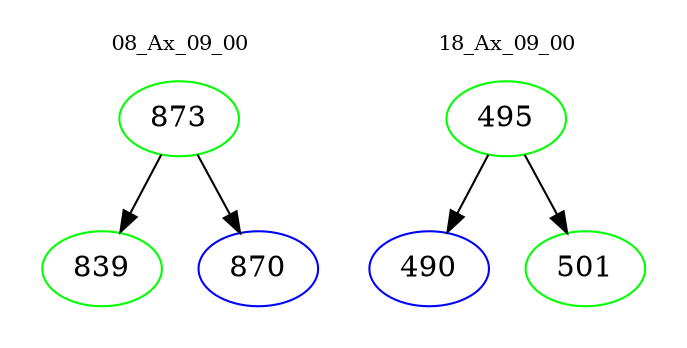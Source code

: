 digraph{
subgraph cluster_0 {
color = white
label = "08_Ax_09_00";
fontsize=10;
T0_873 [label="873", color="green"]
T0_873 -> T0_839 [color="black"]
T0_839 [label="839", color="green"]
T0_873 -> T0_870 [color="black"]
T0_870 [label="870", color="blue"]
}
subgraph cluster_1 {
color = white
label = "18_Ax_09_00";
fontsize=10;
T1_495 [label="495", color="green"]
T1_495 -> T1_490 [color="black"]
T1_490 [label="490", color="blue"]
T1_495 -> T1_501 [color="black"]
T1_501 [label="501", color="green"]
}
}

